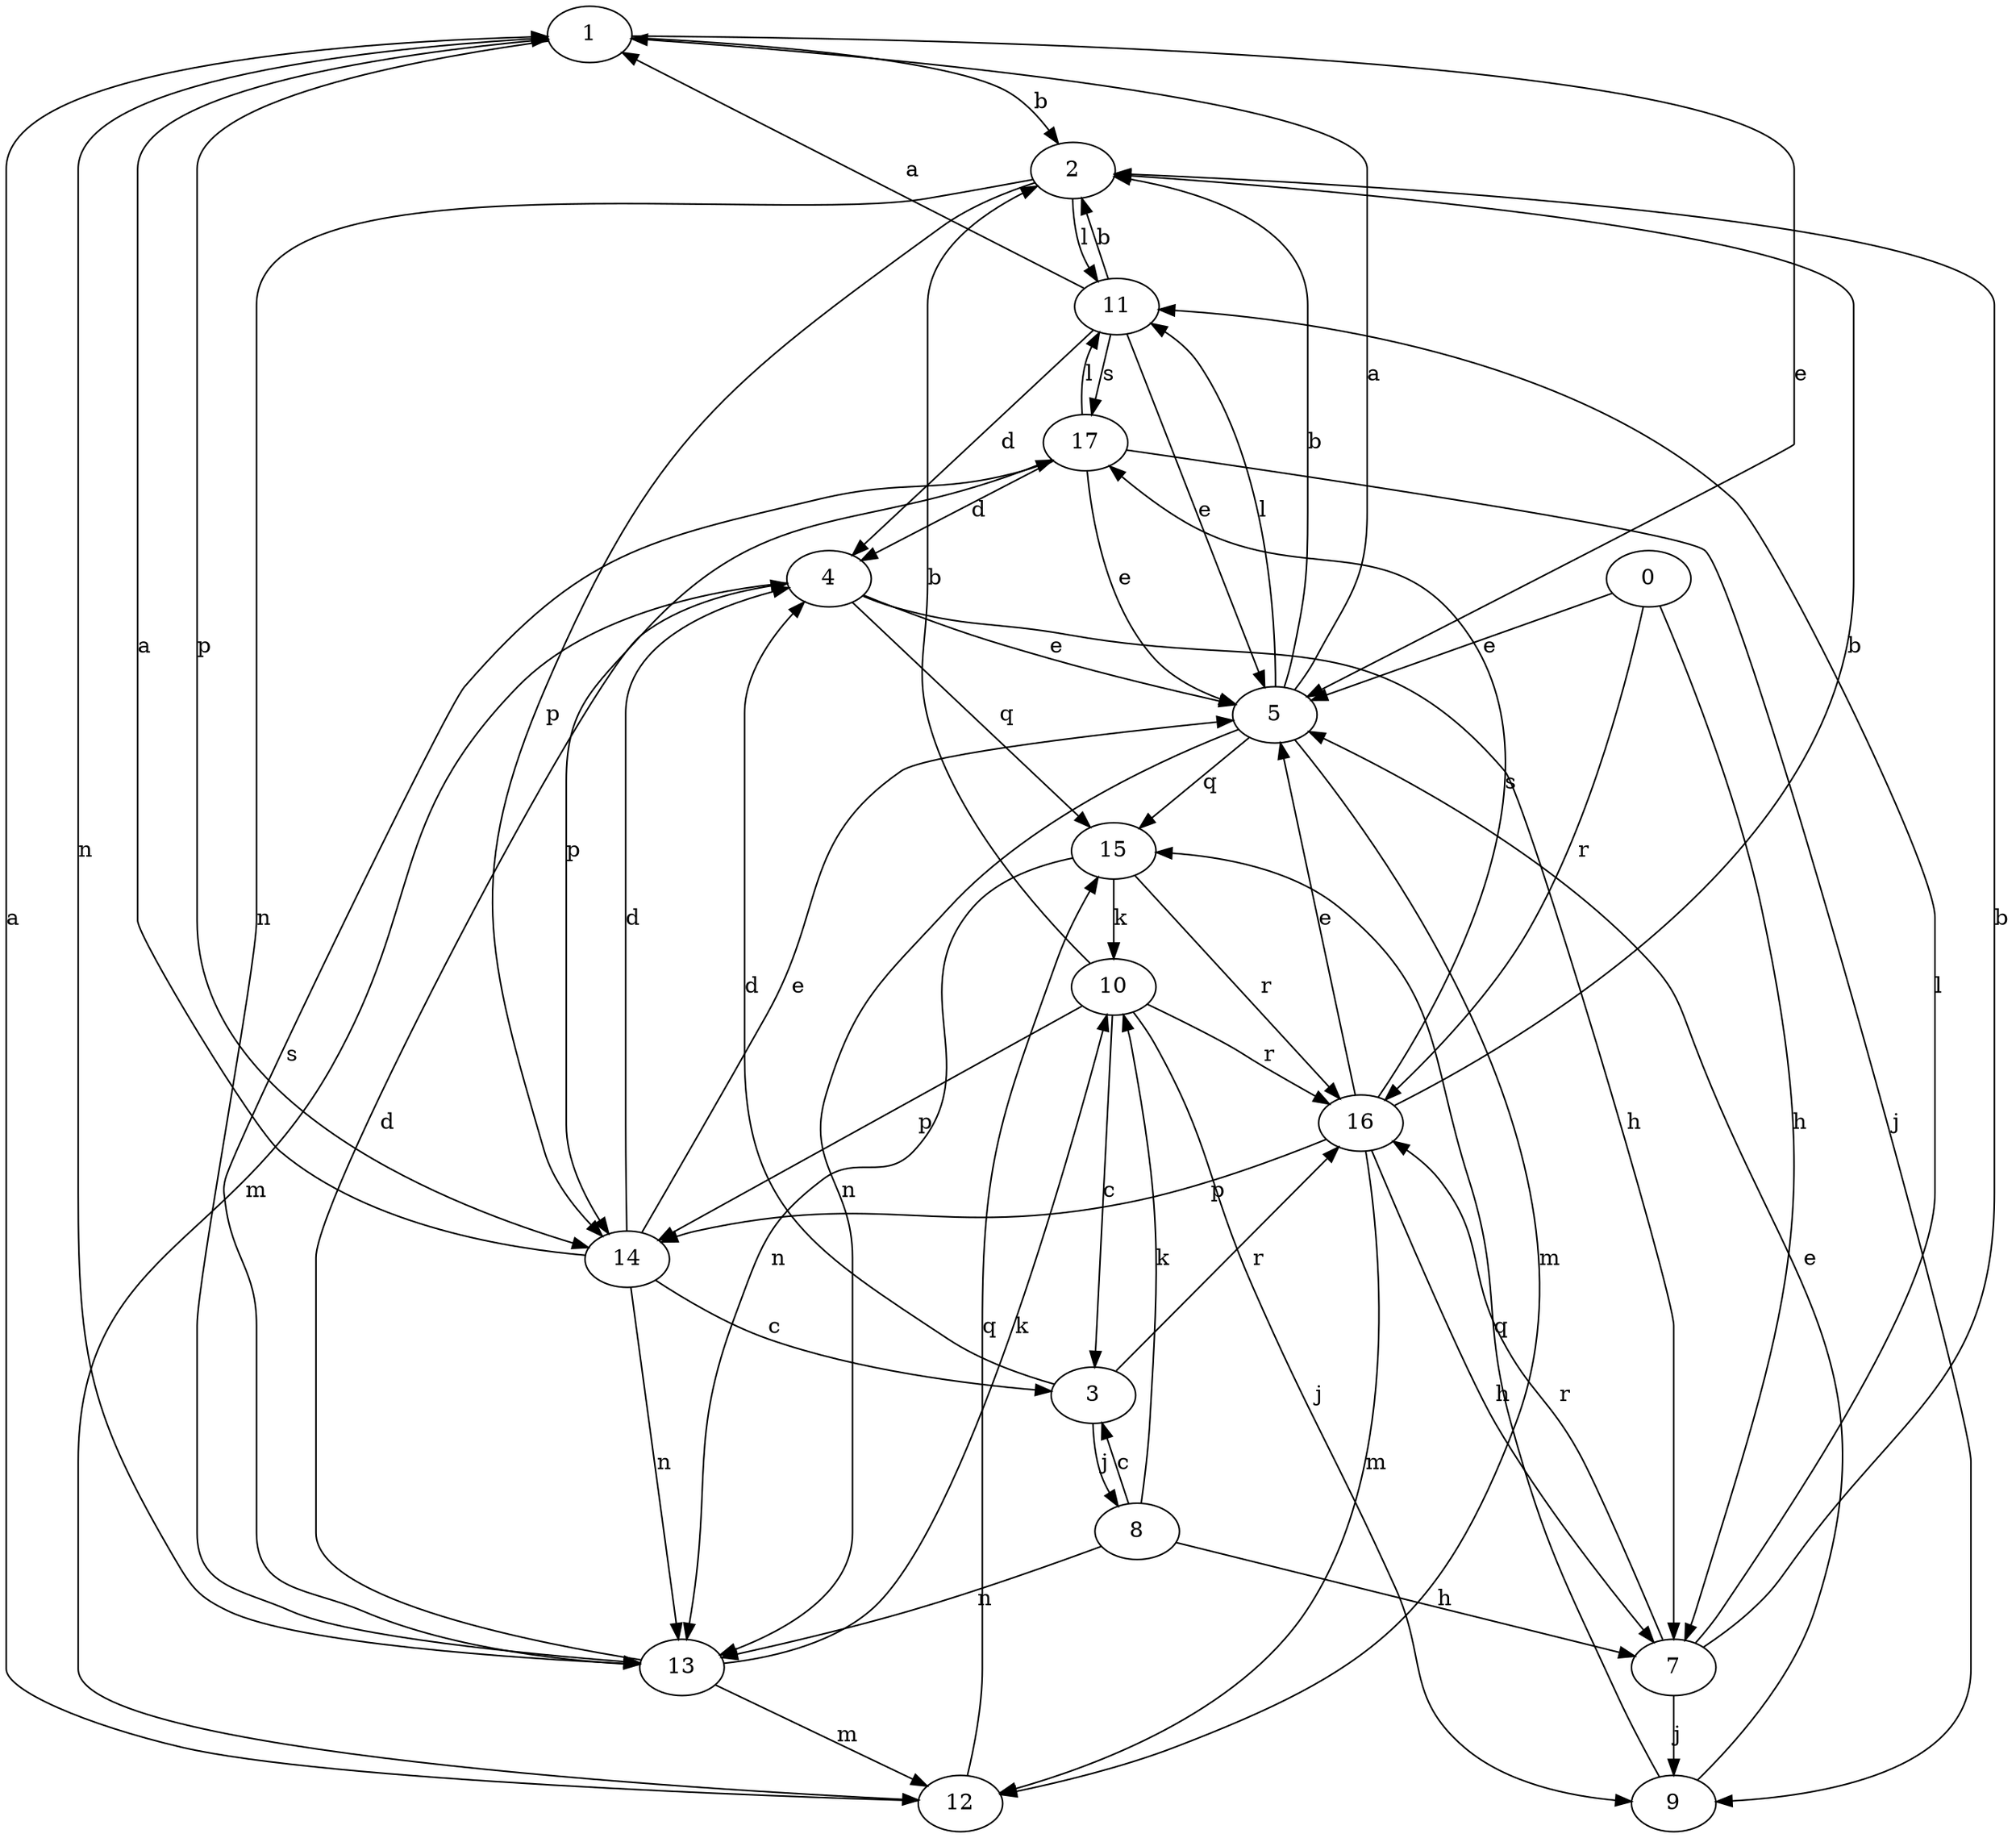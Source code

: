 strict digraph  {
1;
0;
2;
3;
4;
5;
7;
8;
9;
10;
11;
12;
13;
14;
15;
16;
17;
1 -> 2  [label=b];
1 -> 5  [label=e];
1 -> 13  [label=n];
1 -> 14  [label=p];
0 -> 5  [label=e];
0 -> 7  [label=h];
0 -> 16  [label=r];
2 -> 11  [label=l];
2 -> 13  [label=n];
2 -> 14  [label=p];
3 -> 4  [label=d];
3 -> 8  [label=j];
3 -> 16  [label=r];
4 -> 5  [label=e];
4 -> 7  [label=h];
4 -> 12  [label=m];
4 -> 15  [label=q];
5 -> 1  [label=a];
5 -> 2  [label=b];
5 -> 11  [label=l];
5 -> 12  [label=m];
5 -> 13  [label=n];
5 -> 15  [label=q];
7 -> 2  [label=b];
7 -> 9  [label=j];
7 -> 11  [label=l];
7 -> 16  [label=r];
8 -> 3  [label=c];
8 -> 7  [label=h];
8 -> 10  [label=k];
8 -> 13  [label=n];
9 -> 5  [label=e];
9 -> 15  [label=q];
10 -> 2  [label=b];
10 -> 3  [label=c];
10 -> 9  [label=j];
10 -> 14  [label=p];
10 -> 16  [label=r];
11 -> 1  [label=a];
11 -> 2  [label=b];
11 -> 4  [label=d];
11 -> 5  [label=e];
11 -> 17  [label=s];
12 -> 1  [label=a];
12 -> 15  [label=q];
13 -> 4  [label=d];
13 -> 10  [label=k];
13 -> 12  [label=m];
13 -> 17  [label=s];
14 -> 1  [label=a];
14 -> 3  [label=c];
14 -> 4  [label=d];
14 -> 5  [label=e];
14 -> 13  [label=n];
15 -> 10  [label=k];
15 -> 13  [label=n];
15 -> 16  [label=r];
16 -> 2  [label=b];
16 -> 5  [label=e];
16 -> 7  [label=h];
16 -> 12  [label=m];
16 -> 14  [label=p];
16 -> 17  [label=s];
17 -> 4  [label=d];
17 -> 5  [label=e];
17 -> 9  [label=j];
17 -> 11  [label=l];
17 -> 14  [label=p];
}
